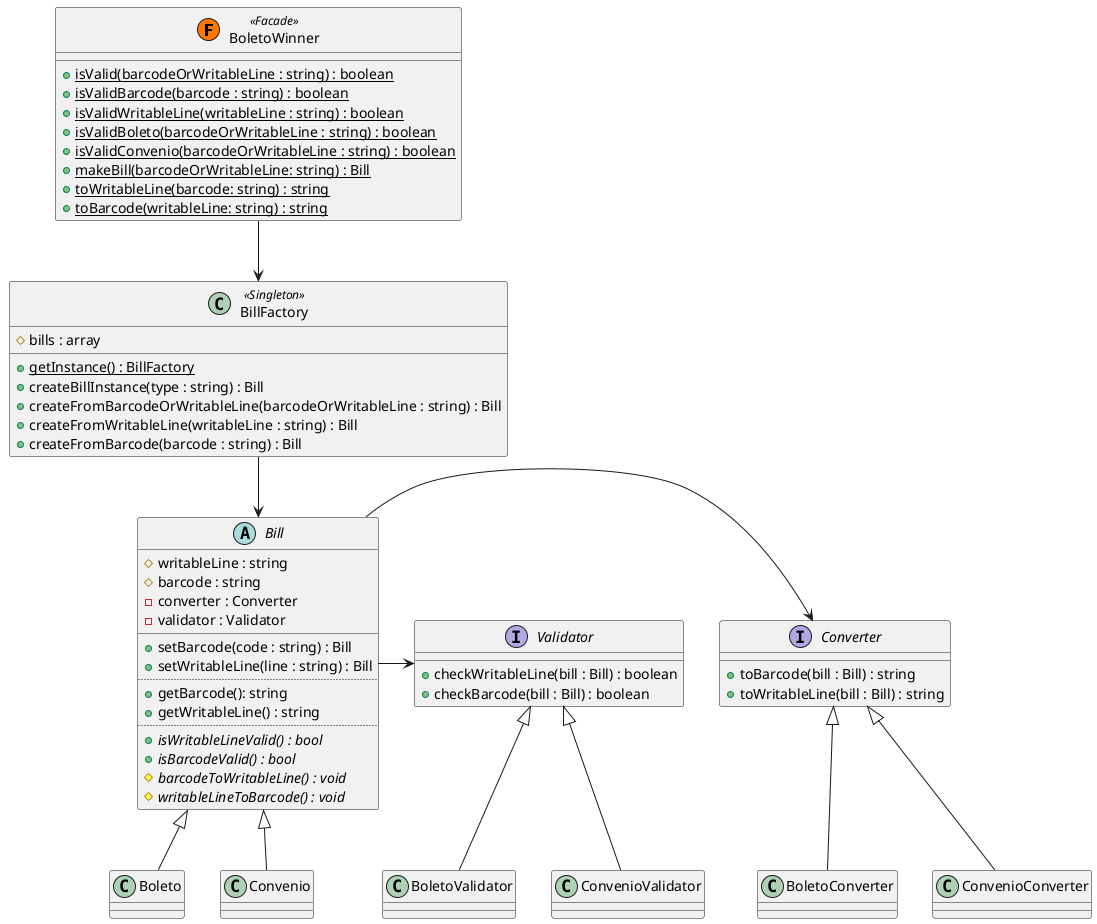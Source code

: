 @startuml
class BoletoWinner << (F,#FF7700) Facade >> {
    + {static} isValid(barcodeOrWritableLine : string) : boolean
    + {static} isValidBarcode(barcode : string) : boolean
    + {static} isValidWritableLine(writableLine : string) : boolean
    + {static} isValidBoleto(barcodeOrWritableLine : string) : boolean
    + {static} isValidConvenio(barcodeOrWritableLine : string) : boolean
    + {static} makeBill(barcodeOrWritableLine: string) : Bill
    + {static} toWritableLine(barcode: string) : string
    + {static} toBarcode(writableLine: string) : string
}

class BillFactory << Singleton >> {
    # bills : array
    + {static} getInstance() : BillFactory
    + createBillInstance(type : string) : Bill
    + createFromBarcodeOrWritableLine(barcodeOrWritableLine : string) : Bill
    + createFromWritableLine(writableLine : string) : Bill
    + createFromBarcode(barcode : string) : Bill
}

interface Converter {
    + toBarcode(bill : Bill) : string
    + toWritableLine(bill : Bill) : string
}

interface Validator {
    + checkWritableLine(bill : Bill) : boolean
    + checkBarcode(bill : Bill) : boolean
}

abstract Bill {
    # writableLine : string
    # barcode : string
    - converter : Converter
    - validator : Validator
    __
    + setBarcode(code : string) : Bill
    + setWritableLine(line : string) : Bill
    ..
    + getBarcode(): string
    + getWritableLine() : string
    ..
    + {abstract} isWritableLineValid() : bool
    + {abstract} isBarcodeValid() : bool
    # {abstract} barcodeToWritableLine() : void
    # {abstract} writableLineToBarcode() : void
}

BoletoWinner --> BillFactory

BillFactory --> Bill

Bill <|-- Boleto
Bill <|-- Convenio

Bill -> Converter
Bill -> Validator

Converter <|-- BoletoConverter
Converter <|-- ConvenioConverter

Validator <|-- BoletoValidator
Validator <|-- ConvenioValidator

@enduml
